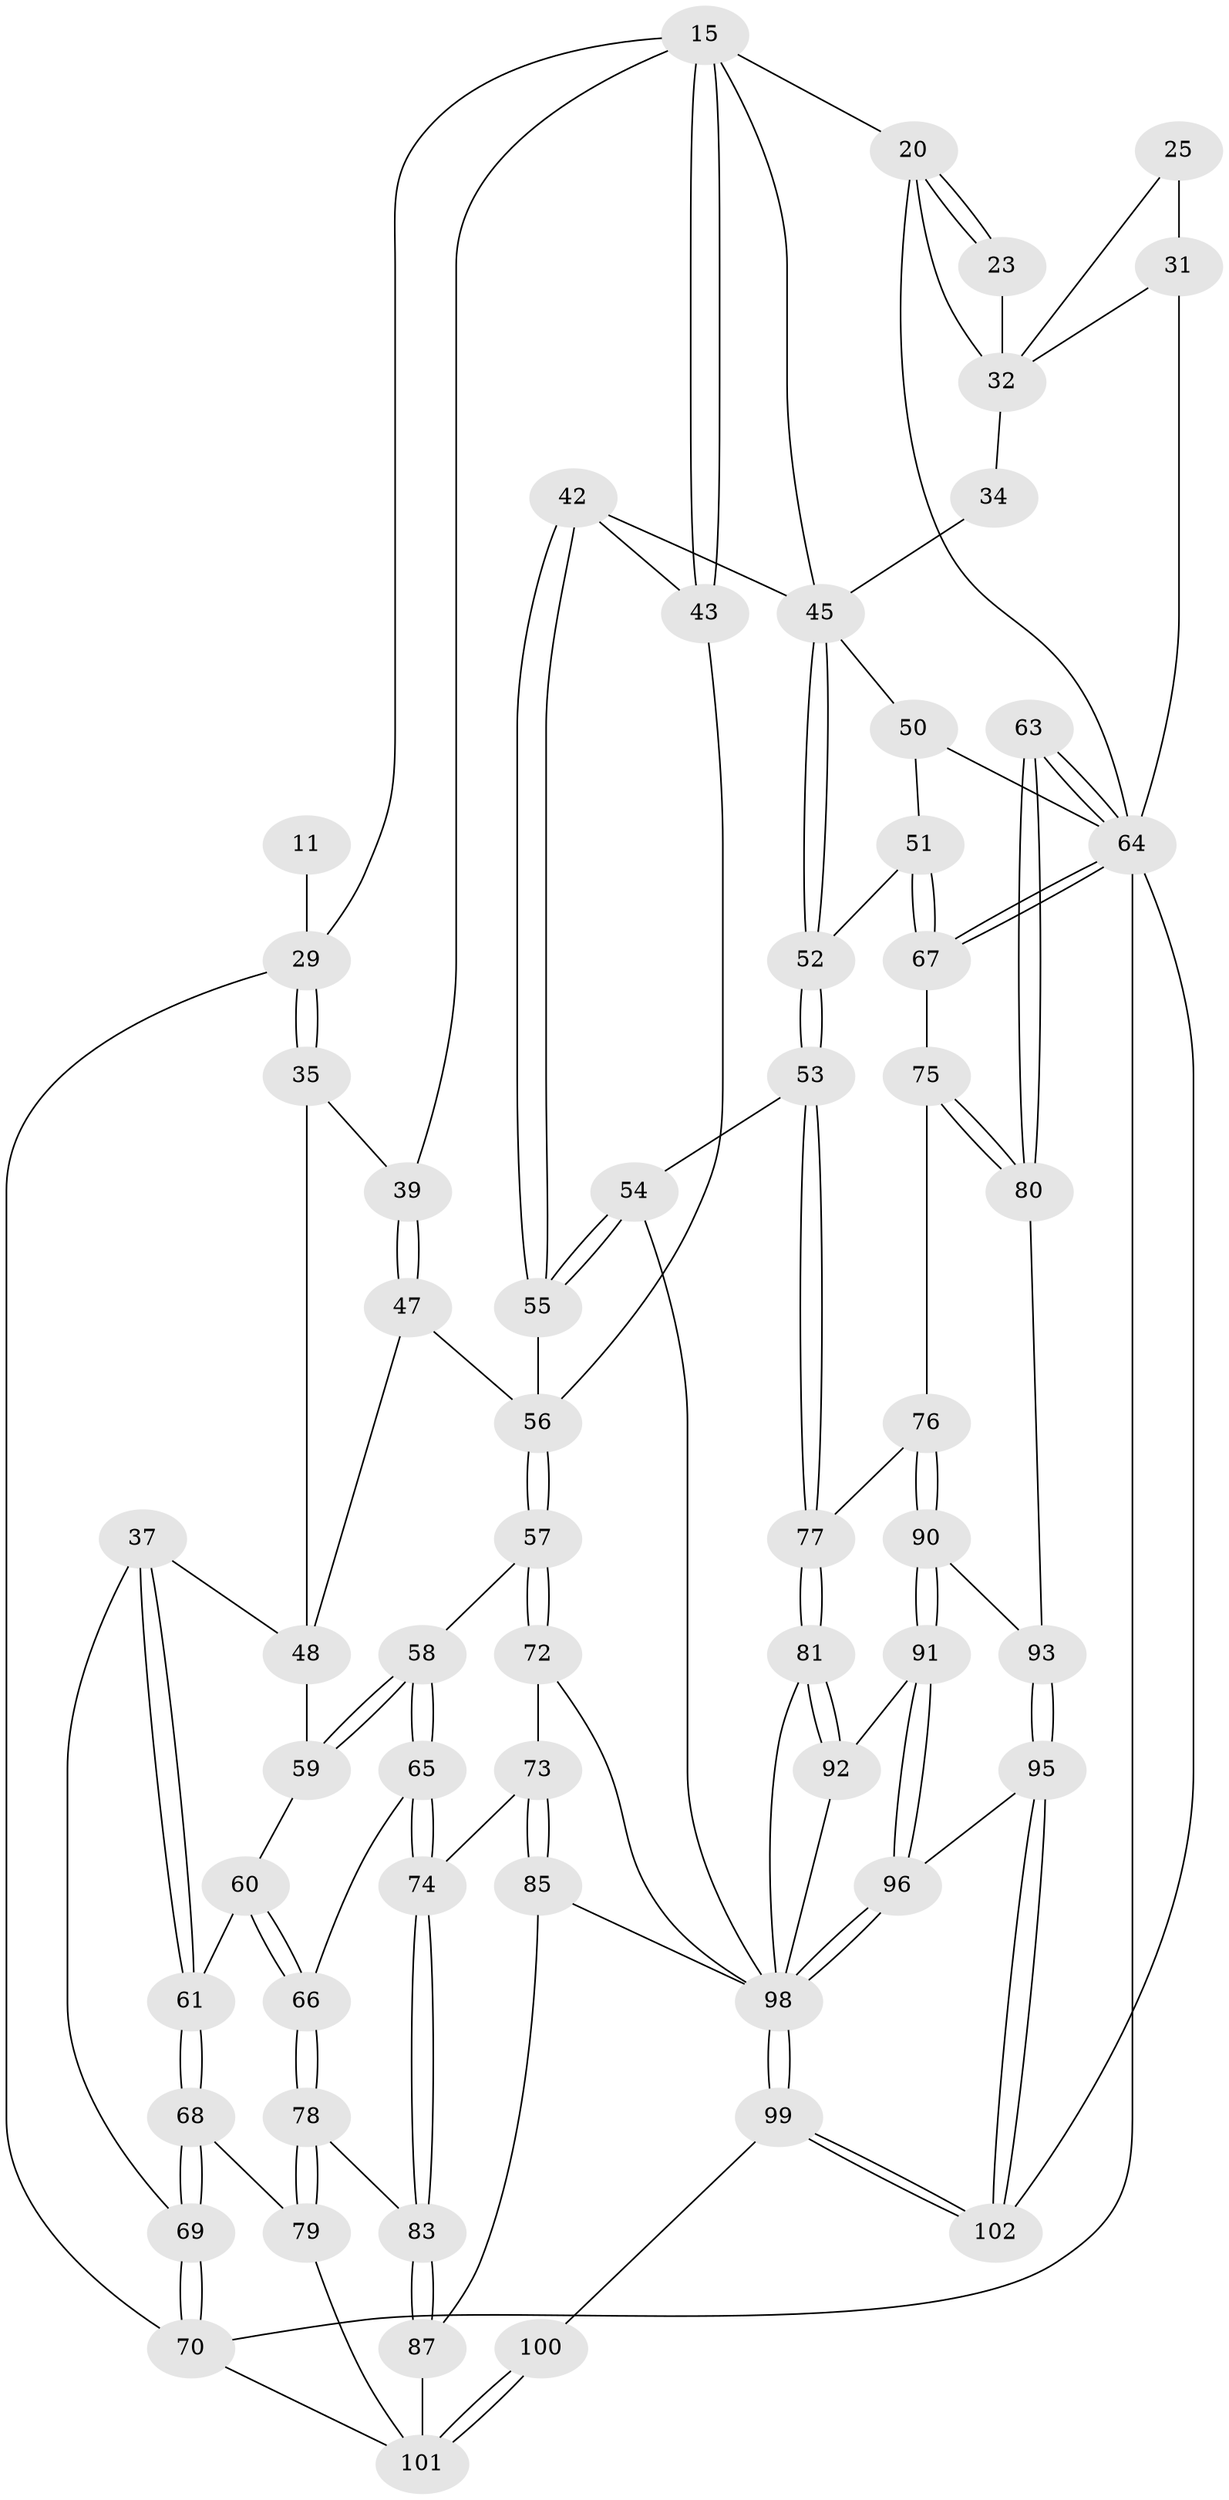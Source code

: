// original degree distribution, {3: 0.0392156862745098, 5: 0.5686274509803921, 6: 0.20588235294117646, 4: 0.18627450980392157}
// Generated by graph-tools (version 1.1) at 2025/06/03/04/25 22:06:04]
// undirected, 61 vertices, 138 edges
graph export_dot {
graph [start="1"]
  node [color=gray90,style=filled];
  11 [pos="+0.24873832988830802+0.08089843123545423",super="+7"];
  15 [pos="+0.47808211154002056+0.24053059407581706",super="+9+14"];
  20 [pos="+0.8267795296169292+0.06876083662508317",super="+3+2+13"];
  23 [pos="+0.679614064088614+0.10584437894866099"];
  25 [pos="+0.865317737857889+0.21566368234188288"];
  29 [pos="+0.15826503360652397+0.2246152253912316",super="+10+16"];
  31 [pos="+0.9628429418359987+0.28347810750855124",super="+24"];
  32 [pos="+0.8099835025878667+0.35477048929060356",super="+26+28"];
  34 [pos="+0.7178532930342052+0.24995253195214084",super="+33"];
  35 [pos="+0.15180216076853456+0.23968286635295968"];
  37 [pos="+0+0.38501150118783095"];
  39 [pos="+0.3248660878891672+0.3397028471038179"];
  42 [pos="+0.6262364500935917+0.4233071218475362"];
  43 [pos="+0.49772361351414107+0.29757371234794633"];
  45 [pos="+0.7024687183342655+0.41502800497848874",super="+44+41"];
  47 [pos="+0.31713699465749634+0.3788857016625767"];
  48 [pos="+0.21771303018312294+0.4408023718421348",super="+36"];
  50 [pos="+0.8639265238039925+0.4453096367399015"];
  51 [pos="+0.8610084190233581+0.5120392442570272"];
  52 [pos="+0.7126283812861931+0.5940635482220494"];
  53 [pos="+0.6995943999232438+0.6159081684101737"];
  54 [pos="+0.5494712593584897+0.5534606563362584"];
  55 [pos="+0.5314364545730983+0.5250889247746175"];
  56 [pos="+0.45968628581117205+0.5141458865694076",super="+46"];
  57 [pos="+0.4216842964698034+0.5528833453536803"];
  58 [pos="+0.32742899938174863+0.576767220324327"];
  59 [pos="+0.22635312271830962+0.4751783248367583"];
  60 [pos="+0.1994915589862838+0.5659753476098245"];
  61 [pos="+0.0889481987959737+0.5937631985653341"];
  63 [pos="+1+0.9077141264486653"];
  64 [pos="+1+0.5602660900405498",super="+49+19+62"];
  65 [pos="+0.27690830284814544+0.6473053876297307"];
  66 [pos="+0.24154569379628343+0.6521954315167041"];
  67 [pos="+0.8888859609184451+0.5893623300030731"];
  68 [pos="+0.09307869387940633+0.7393412286379086"];
  69 [pos="+0+0.8114819139836966",super="+38"];
  70 [pos="+0+1",super="+5"];
  72 [pos="+0.4165419359016455+0.6756920984785194"];
  73 [pos="+0.3962515123842369+0.6959824025674154"];
  74 [pos="+0.3383797812752544+0.7123712868202121"];
  75 [pos="+0.8878750807567753+0.5960670648715263"];
  76 [pos="+0.7820775548418197+0.7186091092374647"];
  77 [pos="+0.7176491013574462+0.6726740000550147"];
  78 [pos="+0.1702696571224471+0.7121791901351487"];
  79 [pos="+0.11573888436950179+0.7482947348767921"];
  80 [pos="+1+0.7913186658061623"];
  81 [pos="+0.5616407571492845+0.7531387444201171"];
  83 [pos="+0.3276726336322503+0.7567658379054345"];
  85 [pos="+0.44768899364630665+0.817420696405002"];
  87 [pos="+0.3275208465588516+0.7601917092882494",super="+86"];
  90 [pos="+0.7877126823827134+0.7365994128739701"];
  91 [pos="+0.735067206572519+0.8285733870038061"];
  92 [pos="+0.6485545892131496+0.8356230580258042"];
  93 [pos="+0.8810616916207348+0.7819721368701534"];
  95 [pos="+0.8298823297133124+0.9320295546638042"];
  96 [pos="+0.7616659480655819+0.8974422305010383"];
  98 [pos="+0.5635702171620575+1",super="+94+84+82"];
  99 [pos="+0.5364373983719113+1"];
  100 [pos="+0.5323620134109651+1"];
  101 [pos="+0.4281016019771108+0.858041638034194",super="+88+97"];
  102 [pos="+1+1"];
  11 -- 29 [weight=3];
  15 -- 43;
  15 -- 43;
  15 -- 29;
  15 -- 20 [weight=2];
  15 -- 39;
  15 -- 45;
  20 -- 23 [weight=2];
  20 -- 23;
  20 -- 64;
  20 -- 32;
  23 -- 32;
  25 -- 31 [weight=2];
  25 -- 32;
  29 -- 35;
  29 -- 35;
  29 -- 70;
  31 -- 32 [weight=2];
  31 -- 64 [weight=2];
  32 -- 34 [weight=2];
  34 -- 45 [weight=2];
  35 -- 39;
  35 -- 48;
  37 -- 61;
  37 -- 61;
  37 -- 69;
  37 -- 48;
  39 -- 47;
  39 -- 47;
  42 -- 43;
  42 -- 55;
  42 -- 55;
  42 -- 45;
  43 -- 56;
  45 -- 52;
  45 -- 52;
  45 -- 50;
  47 -- 48;
  47 -- 56;
  48 -- 59;
  50 -- 51;
  50 -- 64;
  51 -- 52;
  51 -- 67;
  51 -- 67;
  52 -- 53;
  52 -- 53;
  53 -- 54;
  53 -- 77;
  53 -- 77;
  54 -- 55;
  54 -- 55;
  54 -- 98;
  55 -- 56;
  56 -- 57;
  56 -- 57;
  57 -- 58;
  57 -- 72;
  57 -- 72;
  58 -- 59;
  58 -- 59;
  58 -- 65;
  58 -- 65;
  59 -- 60;
  60 -- 61;
  60 -- 66;
  60 -- 66;
  61 -- 68;
  61 -- 68;
  63 -- 64 [weight=2];
  63 -- 64;
  63 -- 80;
  63 -- 80;
  64 -- 67;
  64 -- 67;
  64 -- 70 [weight=2];
  64 -- 102;
  65 -- 66;
  65 -- 74;
  65 -- 74;
  66 -- 78;
  66 -- 78;
  67 -- 75;
  68 -- 69;
  68 -- 69;
  68 -- 79;
  69 -- 70 [weight=2];
  69 -- 70;
  70 -- 101;
  72 -- 73;
  72 -- 98;
  73 -- 74;
  73 -- 85;
  73 -- 85;
  74 -- 83;
  74 -- 83;
  75 -- 76;
  75 -- 80;
  75 -- 80;
  76 -- 77;
  76 -- 90;
  76 -- 90;
  77 -- 81;
  77 -- 81;
  78 -- 79;
  78 -- 79;
  78 -- 83;
  79 -- 101;
  80 -- 93;
  81 -- 92;
  81 -- 92;
  81 -- 98;
  83 -- 87;
  83 -- 87;
  85 -- 87;
  85 -- 98;
  87 -- 101 [weight=2];
  90 -- 91;
  90 -- 91;
  90 -- 93;
  91 -- 92;
  91 -- 96;
  91 -- 96;
  92 -- 98;
  93 -- 95;
  93 -- 95;
  95 -- 96;
  95 -- 102;
  95 -- 102;
  96 -- 98;
  96 -- 98;
  98 -- 99;
  98 -- 99;
  99 -- 100;
  99 -- 102;
  99 -- 102;
  100 -- 101 [weight=2];
  100 -- 101;
}
